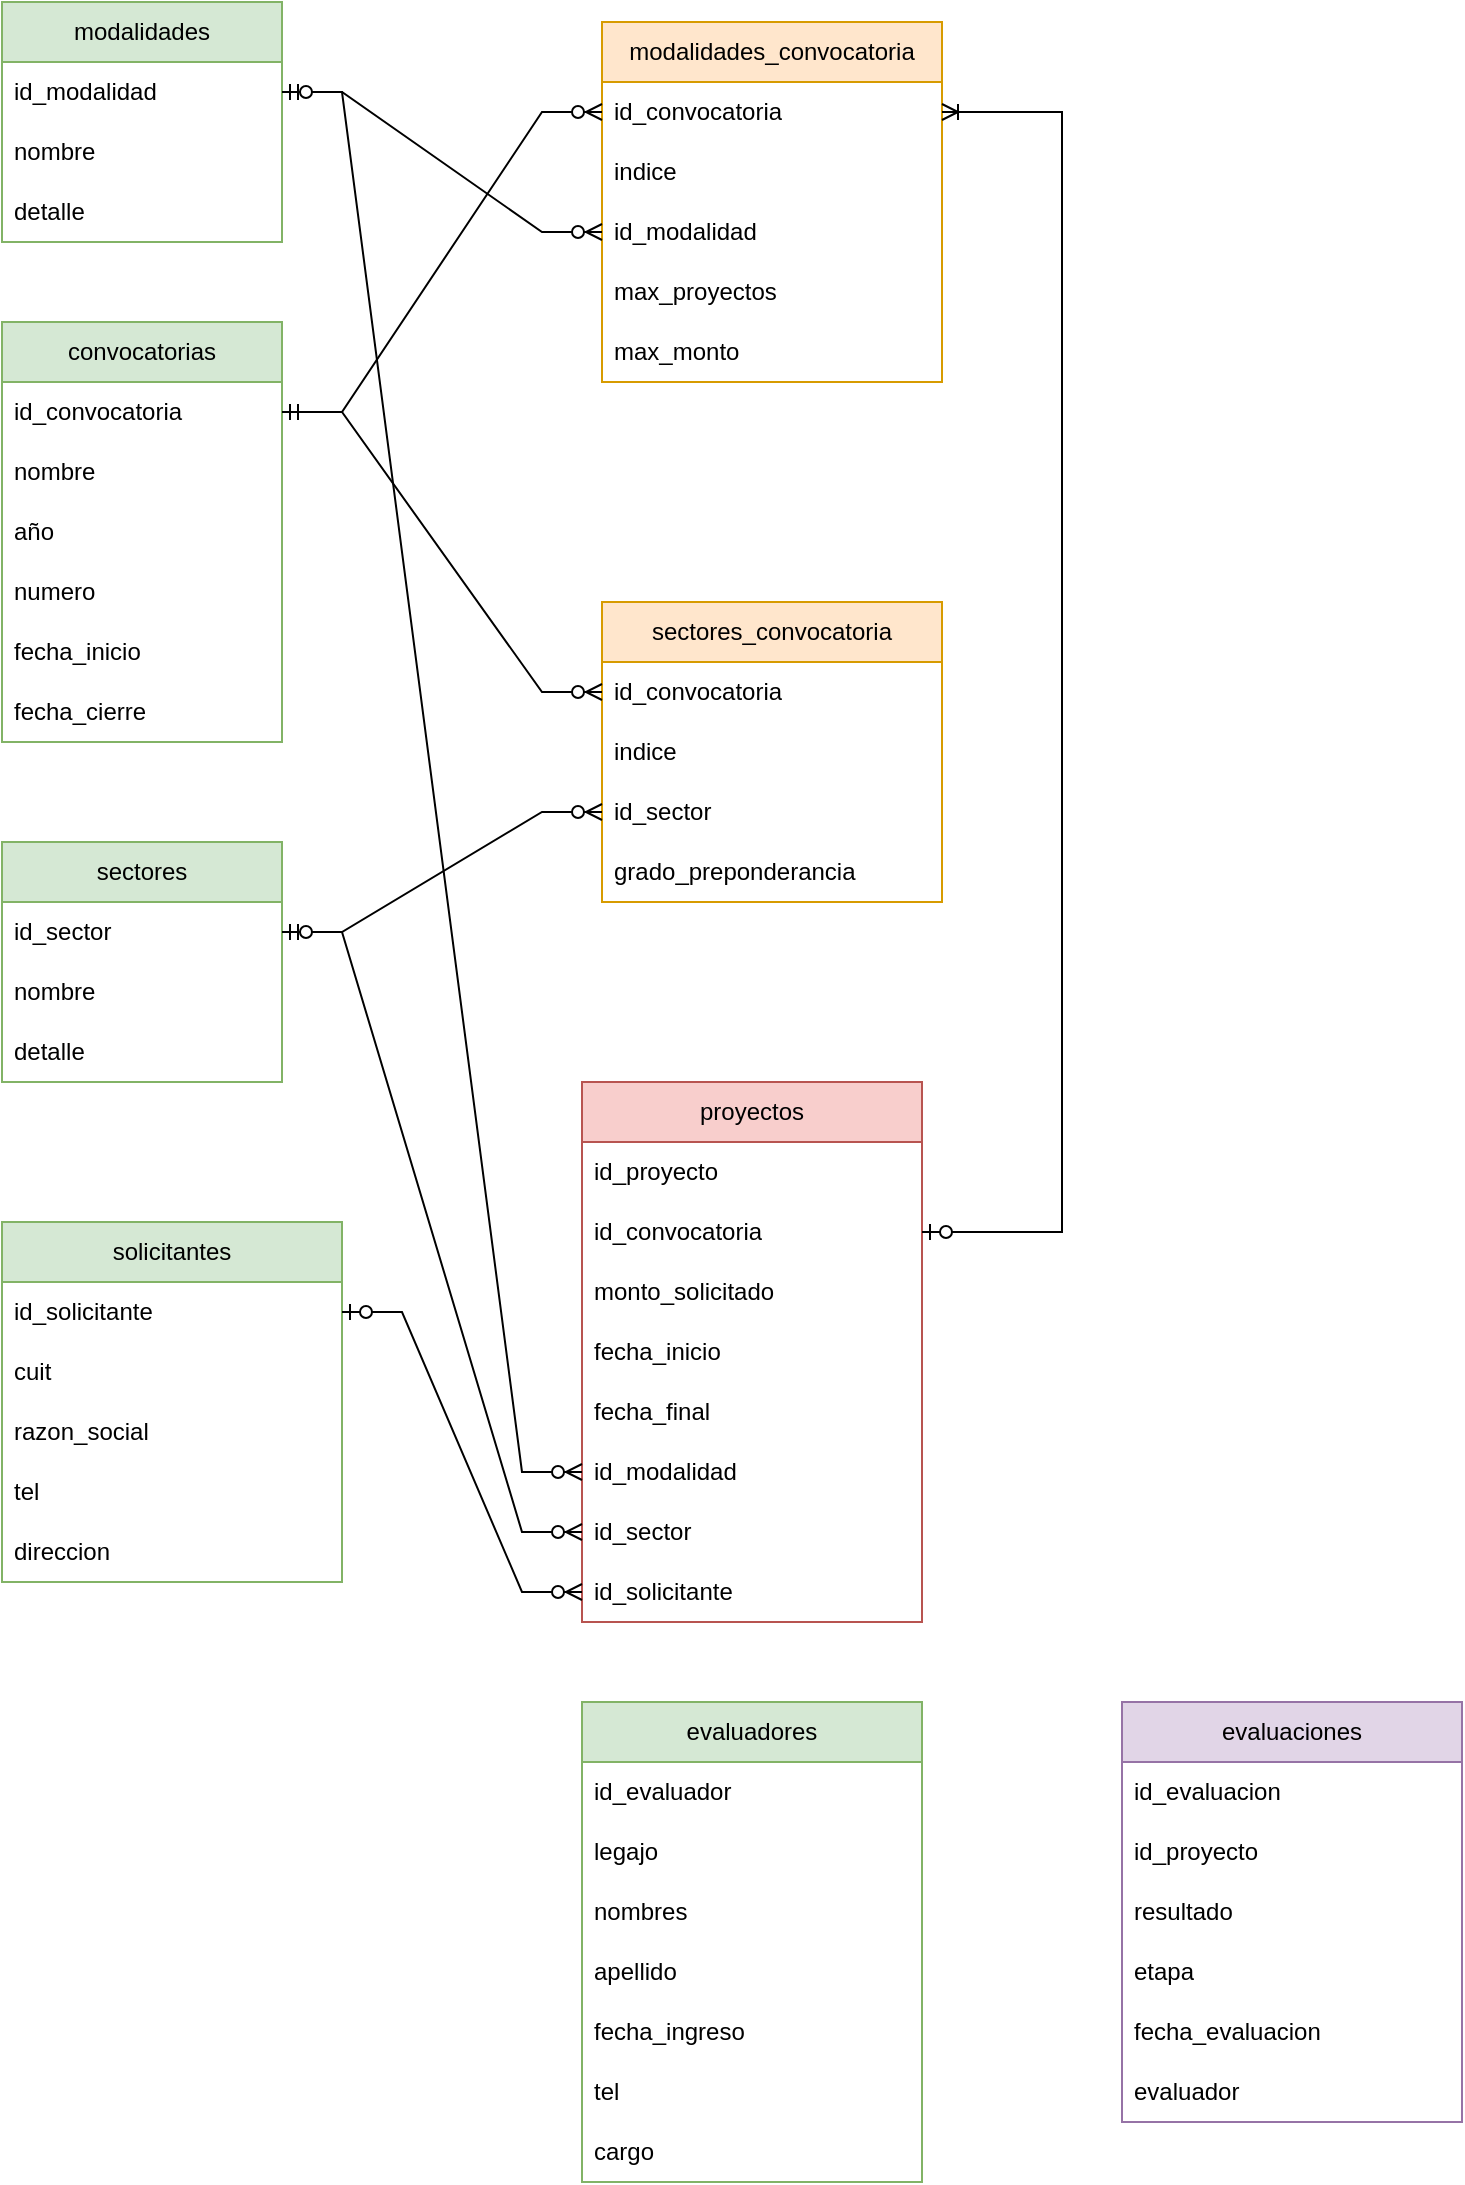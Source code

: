 <mxfile version="21.7.5" type="github">
  <diagram name="Page-1" id="TGvKSYImCx5xTylMbdM7">
    <mxGraphModel dx="617" dy="603" grid="1" gridSize="10" guides="1" tooltips="1" connect="1" arrows="1" fold="1" page="1" pageScale="1" pageWidth="850" pageHeight="1100" math="0" shadow="0">
      <root>
        <mxCell id="0" />
        <mxCell id="1" parent="0" />
        <mxCell id="sWR7gCLuH0K2qVH5U-p6-1" value="convocatorias" style="swimlane;fontStyle=0;childLayout=stackLayout;horizontal=1;startSize=30;horizontalStack=0;resizeParent=1;resizeParentMax=0;resizeLast=0;collapsible=1;marginBottom=0;whiteSpace=wrap;html=1;fillColor=#d5e8d4;strokeColor=#82b366;" vertex="1" parent="1">
          <mxGeometry x="20" y="180" width="140" height="210" as="geometry" />
        </mxCell>
        <mxCell id="sWR7gCLuH0K2qVH5U-p6-2" value="id_convocatoria&lt;span style=&quot;white-space: pre;&quot;&gt;&#x9;&lt;/span&gt;" style="text;strokeColor=none;fillColor=none;align=left;verticalAlign=middle;spacingLeft=4;spacingRight=4;overflow=hidden;points=[[0,0.5],[1,0.5]];portConstraint=eastwest;rotatable=0;whiteSpace=wrap;html=1;" vertex="1" parent="sWR7gCLuH0K2qVH5U-p6-1">
          <mxGeometry y="30" width="140" height="30" as="geometry" />
        </mxCell>
        <mxCell id="sWR7gCLuH0K2qVH5U-p6-15" value="nombre" style="text;strokeColor=none;fillColor=none;align=left;verticalAlign=middle;spacingLeft=4;spacingRight=4;overflow=hidden;points=[[0,0.5],[1,0.5]];portConstraint=eastwest;rotatable=0;whiteSpace=wrap;html=1;" vertex="1" parent="sWR7gCLuH0K2qVH5U-p6-1">
          <mxGeometry y="60" width="140" height="30" as="geometry" />
        </mxCell>
        <mxCell id="sWR7gCLuH0K2qVH5U-p6-3" value="año" style="text;strokeColor=none;fillColor=none;align=left;verticalAlign=middle;spacingLeft=4;spacingRight=4;overflow=hidden;points=[[0,0.5],[1,0.5]];portConstraint=eastwest;rotatable=0;whiteSpace=wrap;html=1;" vertex="1" parent="sWR7gCLuH0K2qVH5U-p6-1">
          <mxGeometry y="90" width="140" height="30" as="geometry" />
        </mxCell>
        <mxCell id="sWR7gCLuH0K2qVH5U-p6-4" value="&lt;div&gt;numero&lt;/div&gt;" style="text;strokeColor=none;fillColor=none;align=left;verticalAlign=middle;spacingLeft=4;spacingRight=4;overflow=hidden;points=[[0,0.5],[1,0.5]];portConstraint=eastwest;rotatable=0;whiteSpace=wrap;html=1;" vertex="1" parent="sWR7gCLuH0K2qVH5U-p6-1">
          <mxGeometry y="120" width="140" height="30" as="geometry" />
        </mxCell>
        <mxCell id="sWR7gCLuH0K2qVH5U-p6-13" value="fecha_inicio" style="text;strokeColor=none;fillColor=none;align=left;verticalAlign=middle;spacingLeft=4;spacingRight=4;overflow=hidden;points=[[0,0.5],[1,0.5]];portConstraint=eastwest;rotatable=0;whiteSpace=wrap;html=1;" vertex="1" parent="sWR7gCLuH0K2qVH5U-p6-1">
          <mxGeometry y="150" width="140" height="30" as="geometry" />
        </mxCell>
        <mxCell id="sWR7gCLuH0K2qVH5U-p6-14" value="&lt;div&gt;fecha_cierre&lt;/div&gt;" style="text;strokeColor=none;fillColor=none;align=left;verticalAlign=middle;spacingLeft=4;spacingRight=4;overflow=hidden;points=[[0,0.5],[1,0.5]];portConstraint=eastwest;rotatable=0;whiteSpace=wrap;html=1;" vertex="1" parent="sWR7gCLuH0K2qVH5U-p6-1">
          <mxGeometry y="180" width="140" height="30" as="geometry" />
        </mxCell>
        <mxCell id="sWR7gCLuH0K2qVH5U-p6-5" value="modalidades" style="swimlane;fontStyle=0;childLayout=stackLayout;horizontal=1;startSize=30;horizontalStack=0;resizeParent=1;resizeParentMax=0;resizeLast=0;collapsible=1;marginBottom=0;whiteSpace=wrap;html=1;fillColor=#d5e8d4;strokeColor=#82b366;" vertex="1" parent="1">
          <mxGeometry x="20" y="20" width="140" height="120" as="geometry" />
        </mxCell>
        <mxCell id="sWR7gCLuH0K2qVH5U-p6-6" value="id_modalidad" style="text;strokeColor=none;fillColor=none;align=left;verticalAlign=middle;spacingLeft=4;spacingRight=4;overflow=hidden;points=[[0,0.5],[1,0.5]];portConstraint=eastwest;rotatable=0;whiteSpace=wrap;html=1;" vertex="1" parent="sWR7gCLuH0K2qVH5U-p6-5">
          <mxGeometry y="30" width="140" height="30" as="geometry" />
        </mxCell>
        <mxCell id="sWR7gCLuH0K2qVH5U-p6-7" value="nombre" style="text;strokeColor=none;fillColor=none;align=left;verticalAlign=middle;spacingLeft=4;spacingRight=4;overflow=hidden;points=[[0,0.5],[1,0.5]];portConstraint=eastwest;rotatable=0;whiteSpace=wrap;html=1;" vertex="1" parent="sWR7gCLuH0K2qVH5U-p6-5">
          <mxGeometry y="60" width="140" height="30" as="geometry" />
        </mxCell>
        <mxCell id="sWR7gCLuH0K2qVH5U-p6-8" value="detalle" style="text;strokeColor=none;fillColor=none;align=left;verticalAlign=middle;spacingLeft=4;spacingRight=4;overflow=hidden;points=[[0,0.5],[1,0.5]];portConstraint=eastwest;rotatable=0;whiteSpace=wrap;html=1;" vertex="1" parent="sWR7gCLuH0K2qVH5U-p6-5">
          <mxGeometry y="90" width="140" height="30" as="geometry" />
        </mxCell>
        <mxCell id="sWR7gCLuH0K2qVH5U-p6-9" value="sectores" style="swimlane;fontStyle=0;childLayout=stackLayout;horizontal=1;startSize=30;horizontalStack=0;resizeParent=1;resizeParentMax=0;resizeLast=0;collapsible=1;marginBottom=0;whiteSpace=wrap;html=1;fillColor=#d5e8d4;strokeColor=#82b366;" vertex="1" parent="1">
          <mxGeometry x="20" y="440" width="140" height="120" as="geometry" />
        </mxCell>
        <mxCell id="sWR7gCLuH0K2qVH5U-p6-10" value="id_sector" style="text;strokeColor=none;fillColor=none;align=left;verticalAlign=middle;spacingLeft=4;spacingRight=4;overflow=hidden;points=[[0,0.5],[1,0.5]];portConstraint=eastwest;rotatable=0;whiteSpace=wrap;html=1;" vertex="1" parent="sWR7gCLuH0K2qVH5U-p6-9">
          <mxGeometry y="30" width="140" height="30" as="geometry" />
        </mxCell>
        <mxCell id="sWR7gCLuH0K2qVH5U-p6-11" value="nombre" style="text;strokeColor=none;fillColor=none;align=left;verticalAlign=middle;spacingLeft=4;spacingRight=4;overflow=hidden;points=[[0,0.5],[1,0.5]];portConstraint=eastwest;rotatable=0;whiteSpace=wrap;html=1;" vertex="1" parent="sWR7gCLuH0K2qVH5U-p6-9">
          <mxGeometry y="60" width="140" height="30" as="geometry" />
        </mxCell>
        <mxCell id="sWR7gCLuH0K2qVH5U-p6-12" value="detalle" style="text;strokeColor=none;fillColor=none;align=left;verticalAlign=middle;spacingLeft=4;spacingRight=4;overflow=hidden;points=[[0,0.5],[1,0.5]];portConstraint=eastwest;rotatable=0;whiteSpace=wrap;html=1;" vertex="1" parent="sWR7gCLuH0K2qVH5U-p6-9">
          <mxGeometry y="90" width="140" height="30" as="geometry" />
        </mxCell>
        <mxCell id="sWR7gCLuH0K2qVH5U-p6-17" value="modalidades_convocatoria" style="swimlane;fontStyle=0;childLayout=stackLayout;horizontal=1;startSize=30;horizontalStack=0;resizeParent=1;resizeParentMax=0;resizeLast=0;collapsible=1;marginBottom=0;whiteSpace=wrap;html=1;fillColor=#ffe6cc;strokeColor=#d79b00;" vertex="1" parent="1">
          <mxGeometry x="320" y="30" width="170" height="180" as="geometry" />
        </mxCell>
        <mxCell id="sWR7gCLuH0K2qVH5U-p6-18" value="id_convocatoria" style="text;strokeColor=none;fillColor=none;align=left;verticalAlign=middle;spacingLeft=4;spacingRight=4;overflow=hidden;points=[[0,0.5],[1,0.5]];portConstraint=eastwest;rotatable=0;whiteSpace=wrap;html=1;" vertex="1" parent="sWR7gCLuH0K2qVH5U-p6-17">
          <mxGeometry y="30" width="170" height="30" as="geometry" />
        </mxCell>
        <mxCell id="sWR7gCLuH0K2qVH5U-p6-19" value="indice" style="text;strokeColor=none;fillColor=none;align=left;verticalAlign=middle;spacingLeft=4;spacingRight=4;overflow=hidden;points=[[0,0.5],[1,0.5]];portConstraint=eastwest;rotatable=0;whiteSpace=wrap;html=1;" vertex="1" parent="sWR7gCLuH0K2qVH5U-p6-17">
          <mxGeometry y="60" width="170" height="30" as="geometry" />
        </mxCell>
        <mxCell id="sWR7gCLuH0K2qVH5U-p6-20" value="id_modalidad" style="text;strokeColor=none;fillColor=none;align=left;verticalAlign=middle;spacingLeft=4;spacingRight=4;overflow=hidden;points=[[0,0.5],[1,0.5]];portConstraint=eastwest;rotatable=0;whiteSpace=wrap;html=1;" vertex="1" parent="sWR7gCLuH0K2qVH5U-p6-17">
          <mxGeometry y="90" width="170" height="30" as="geometry" />
        </mxCell>
        <mxCell id="sWR7gCLuH0K2qVH5U-p6-21" value="max_proyectos" style="text;strokeColor=none;fillColor=none;align=left;verticalAlign=middle;spacingLeft=4;spacingRight=4;overflow=hidden;points=[[0,0.5],[1,0.5]];portConstraint=eastwest;rotatable=0;whiteSpace=wrap;html=1;" vertex="1" parent="sWR7gCLuH0K2qVH5U-p6-17">
          <mxGeometry y="120" width="170" height="30" as="geometry" />
        </mxCell>
        <mxCell id="sWR7gCLuH0K2qVH5U-p6-22" value="max_monto" style="text;strokeColor=none;fillColor=none;align=left;verticalAlign=middle;spacingLeft=4;spacingRight=4;overflow=hidden;points=[[0,0.5],[1,0.5]];portConstraint=eastwest;rotatable=0;whiteSpace=wrap;html=1;" vertex="1" parent="sWR7gCLuH0K2qVH5U-p6-17">
          <mxGeometry y="150" width="170" height="30" as="geometry" />
        </mxCell>
        <mxCell id="sWR7gCLuH0K2qVH5U-p6-23" value="sectores_convocatoria" style="swimlane;fontStyle=0;childLayout=stackLayout;horizontal=1;startSize=30;horizontalStack=0;resizeParent=1;resizeParentMax=0;resizeLast=0;collapsible=1;marginBottom=0;whiteSpace=wrap;html=1;fillColor=#ffe6cc;strokeColor=#d79b00;" vertex="1" parent="1">
          <mxGeometry x="320" y="320" width="170" height="150" as="geometry" />
        </mxCell>
        <mxCell id="sWR7gCLuH0K2qVH5U-p6-24" value="id_convocatoria" style="text;strokeColor=none;fillColor=none;align=left;verticalAlign=middle;spacingLeft=4;spacingRight=4;overflow=hidden;points=[[0,0.5],[1,0.5]];portConstraint=eastwest;rotatable=0;whiteSpace=wrap;html=1;" vertex="1" parent="sWR7gCLuH0K2qVH5U-p6-23">
          <mxGeometry y="30" width="170" height="30" as="geometry" />
        </mxCell>
        <mxCell id="sWR7gCLuH0K2qVH5U-p6-25" value="indice" style="text;strokeColor=none;fillColor=none;align=left;verticalAlign=middle;spacingLeft=4;spacingRight=4;overflow=hidden;points=[[0,0.5],[1,0.5]];portConstraint=eastwest;rotatable=0;whiteSpace=wrap;html=1;" vertex="1" parent="sWR7gCLuH0K2qVH5U-p6-23">
          <mxGeometry y="60" width="170" height="30" as="geometry" />
        </mxCell>
        <mxCell id="sWR7gCLuH0K2qVH5U-p6-26" value="id_sector" style="text;strokeColor=none;fillColor=none;align=left;verticalAlign=middle;spacingLeft=4;spacingRight=4;overflow=hidden;points=[[0,0.5],[1,0.5]];portConstraint=eastwest;rotatable=0;whiteSpace=wrap;html=1;" vertex="1" parent="sWR7gCLuH0K2qVH5U-p6-23">
          <mxGeometry y="90" width="170" height="30" as="geometry" />
        </mxCell>
        <mxCell id="sWR7gCLuH0K2qVH5U-p6-27" value="grado_preponderancia" style="text;strokeColor=none;fillColor=none;align=left;verticalAlign=middle;spacingLeft=4;spacingRight=4;overflow=hidden;points=[[0,0.5],[1,0.5]];portConstraint=eastwest;rotatable=0;whiteSpace=wrap;html=1;" vertex="1" parent="sWR7gCLuH0K2qVH5U-p6-23">
          <mxGeometry y="120" width="170" height="30" as="geometry" />
        </mxCell>
        <mxCell id="sWR7gCLuH0K2qVH5U-p6-29" value="" style="edgeStyle=entityRelationEdgeStyle;fontSize=12;html=1;endArrow=ERzeroToMany;startArrow=ERmandOne;rounded=0;exitX=1;exitY=0.5;exitDx=0;exitDy=0;entryX=0;entryY=0.5;entryDx=0;entryDy=0;" edge="1" parent="1" source="sWR7gCLuH0K2qVH5U-p6-6" target="sWR7gCLuH0K2qVH5U-p6-20">
          <mxGeometry width="100" height="100" relative="1" as="geometry">
            <mxPoint x="270" y="370" as="sourcePoint" />
            <mxPoint x="370" y="270" as="targetPoint" />
          </mxGeometry>
        </mxCell>
        <mxCell id="sWR7gCLuH0K2qVH5U-p6-30" value="" style="edgeStyle=entityRelationEdgeStyle;fontSize=12;html=1;endArrow=ERzeroToMany;startArrow=ERmandOne;rounded=0;exitX=1;exitY=0.5;exitDx=0;exitDy=0;entryX=0;entryY=0.5;entryDx=0;entryDy=0;" edge="1" parent="1" source="sWR7gCLuH0K2qVH5U-p6-10" target="sWR7gCLuH0K2qVH5U-p6-26">
          <mxGeometry width="100" height="100" relative="1" as="geometry">
            <mxPoint x="170" y="480" as="sourcePoint" />
            <mxPoint x="370" y="270" as="targetPoint" />
          </mxGeometry>
        </mxCell>
        <mxCell id="sWR7gCLuH0K2qVH5U-p6-31" value="" style="edgeStyle=entityRelationEdgeStyle;fontSize=12;html=1;endArrow=ERzeroToMany;startArrow=ERmandOne;rounded=0;exitX=1;exitY=0.5;exitDx=0;exitDy=0;entryX=0;entryY=0.5;entryDx=0;entryDy=0;" edge="1" parent="1" source="sWR7gCLuH0K2qVH5U-p6-2" target="sWR7gCLuH0K2qVH5U-p6-18">
          <mxGeometry width="100" height="100" relative="1" as="geometry">
            <mxPoint x="270" y="370" as="sourcePoint" />
            <mxPoint x="370" y="270" as="targetPoint" />
          </mxGeometry>
        </mxCell>
        <mxCell id="sWR7gCLuH0K2qVH5U-p6-32" value="" style="edgeStyle=entityRelationEdgeStyle;fontSize=12;html=1;endArrow=ERzeroToMany;startArrow=ERmandOne;rounded=0;exitX=1;exitY=0.5;exitDx=0;exitDy=0;entryX=0;entryY=0.5;entryDx=0;entryDy=0;" edge="1" parent="1" source="sWR7gCLuH0K2qVH5U-p6-2" target="sWR7gCLuH0K2qVH5U-p6-24">
          <mxGeometry width="100" height="100" relative="1" as="geometry">
            <mxPoint x="270" y="370" as="sourcePoint" />
            <mxPoint x="370" y="270" as="targetPoint" />
          </mxGeometry>
        </mxCell>
        <mxCell id="sWR7gCLuH0K2qVH5U-p6-33" value="proyectos" style="swimlane;fontStyle=0;childLayout=stackLayout;horizontal=1;startSize=30;horizontalStack=0;resizeParent=1;resizeParentMax=0;resizeLast=0;collapsible=1;marginBottom=0;whiteSpace=wrap;html=1;fillColor=#f8cecc;strokeColor=#b85450;" vertex="1" parent="1">
          <mxGeometry x="310" y="560" width="170" height="270" as="geometry" />
        </mxCell>
        <mxCell id="sWR7gCLuH0K2qVH5U-p6-34" value="id_proyecto" style="text;strokeColor=none;fillColor=none;align=left;verticalAlign=middle;spacingLeft=4;spacingRight=4;overflow=hidden;points=[[0,0.5],[1,0.5]];portConstraint=eastwest;rotatable=0;whiteSpace=wrap;html=1;" vertex="1" parent="sWR7gCLuH0K2qVH5U-p6-33">
          <mxGeometry y="30" width="170" height="30" as="geometry" />
        </mxCell>
        <mxCell id="sWR7gCLuH0K2qVH5U-p6-35" value="id_convocatoria" style="text;strokeColor=none;fillColor=none;align=left;verticalAlign=middle;spacingLeft=4;spacingRight=4;overflow=hidden;points=[[0,0.5],[1,0.5]];portConstraint=eastwest;rotatable=0;whiteSpace=wrap;html=1;" vertex="1" parent="sWR7gCLuH0K2qVH5U-p6-33">
          <mxGeometry y="60" width="170" height="30" as="geometry" />
        </mxCell>
        <mxCell id="sWR7gCLuH0K2qVH5U-p6-36" value="monto_solicitado" style="text;strokeColor=none;fillColor=none;align=left;verticalAlign=middle;spacingLeft=4;spacingRight=4;overflow=hidden;points=[[0,0.5],[1,0.5]];portConstraint=eastwest;rotatable=0;whiteSpace=wrap;html=1;" vertex="1" parent="sWR7gCLuH0K2qVH5U-p6-33">
          <mxGeometry y="90" width="170" height="30" as="geometry" />
        </mxCell>
        <mxCell id="sWR7gCLuH0K2qVH5U-p6-37" value="fecha_inicio" style="text;strokeColor=none;fillColor=none;align=left;verticalAlign=middle;spacingLeft=4;spacingRight=4;overflow=hidden;points=[[0,0.5],[1,0.5]];portConstraint=eastwest;rotatable=0;whiteSpace=wrap;html=1;" vertex="1" parent="sWR7gCLuH0K2qVH5U-p6-33">
          <mxGeometry y="120" width="170" height="30" as="geometry" />
        </mxCell>
        <mxCell id="sWR7gCLuH0K2qVH5U-p6-38" value="fecha_final" style="text;strokeColor=none;fillColor=none;align=left;verticalAlign=middle;spacingLeft=4;spacingRight=4;overflow=hidden;points=[[0,0.5],[1,0.5]];portConstraint=eastwest;rotatable=0;whiteSpace=wrap;html=1;" vertex="1" parent="sWR7gCLuH0K2qVH5U-p6-33">
          <mxGeometry y="150" width="170" height="30" as="geometry" />
        </mxCell>
        <mxCell id="sWR7gCLuH0K2qVH5U-p6-39" value="id_modalidad" style="text;strokeColor=none;fillColor=none;align=left;verticalAlign=middle;spacingLeft=4;spacingRight=4;overflow=hidden;points=[[0,0.5],[1,0.5]];portConstraint=eastwest;rotatable=0;whiteSpace=wrap;html=1;" vertex="1" parent="sWR7gCLuH0K2qVH5U-p6-33">
          <mxGeometry y="180" width="170" height="30" as="geometry" />
        </mxCell>
        <mxCell id="sWR7gCLuH0K2qVH5U-p6-40" value="id_sector" style="text;strokeColor=none;fillColor=none;align=left;verticalAlign=middle;spacingLeft=4;spacingRight=4;overflow=hidden;points=[[0,0.5],[1,0.5]];portConstraint=eastwest;rotatable=0;whiteSpace=wrap;html=1;" vertex="1" parent="sWR7gCLuH0K2qVH5U-p6-33">
          <mxGeometry y="210" width="170" height="30" as="geometry" />
        </mxCell>
        <mxCell id="sWR7gCLuH0K2qVH5U-p6-41" value="id_solicitante" style="text;strokeColor=none;fillColor=none;align=left;verticalAlign=middle;spacingLeft=4;spacingRight=4;overflow=hidden;points=[[0,0.5],[1,0.5]];portConstraint=eastwest;rotatable=0;whiteSpace=wrap;html=1;" vertex="1" parent="sWR7gCLuH0K2qVH5U-p6-33">
          <mxGeometry y="240" width="170" height="30" as="geometry" />
        </mxCell>
        <mxCell id="sWR7gCLuH0K2qVH5U-p6-42" value="solicitantes" style="swimlane;fontStyle=0;childLayout=stackLayout;horizontal=1;startSize=30;horizontalStack=0;resizeParent=1;resizeParentMax=0;resizeLast=0;collapsible=1;marginBottom=0;whiteSpace=wrap;html=1;fillColor=#d5e8d4;strokeColor=#82b366;" vertex="1" parent="1">
          <mxGeometry x="20" y="630" width="170" height="180" as="geometry" />
        </mxCell>
        <mxCell id="sWR7gCLuH0K2qVH5U-p6-43" value="id_solicitante" style="text;strokeColor=none;fillColor=none;align=left;verticalAlign=middle;spacingLeft=4;spacingRight=4;overflow=hidden;points=[[0,0.5],[1,0.5]];portConstraint=eastwest;rotatable=0;whiteSpace=wrap;html=1;" vertex="1" parent="sWR7gCLuH0K2qVH5U-p6-42">
          <mxGeometry y="30" width="170" height="30" as="geometry" />
        </mxCell>
        <mxCell id="sWR7gCLuH0K2qVH5U-p6-44" value="cuit" style="text;strokeColor=none;fillColor=none;align=left;verticalAlign=middle;spacingLeft=4;spacingRight=4;overflow=hidden;points=[[0,0.5],[1,0.5]];portConstraint=eastwest;rotatable=0;whiteSpace=wrap;html=1;" vertex="1" parent="sWR7gCLuH0K2qVH5U-p6-42">
          <mxGeometry y="60" width="170" height="30" as="geometry" />
        </mxCell>
        <mxCell id="sWR7gCLuH0K2qVH5U-p6-45" value="razon_social" style="text;strokeColor=none;fillColor=none;align=left;verticalAlign=middle;spacingLeft=4;spacingRight=4;overflow=hidden;points=[[0,0.5],[1,0.5]];portConstraint=eastwest;rotatable=0;whiteSpace=wrap;html=1;" vertex="1" parent="sWR7gCLuH0K2qVH5U-p6-42">
          <mxGeometry y="90" width="170" height="30" as="geometry" />
        </mxCell>
        <mxCell id="sWR7gCLuH0K2qVH5U-p6-46" value="tel" style="text;strokeColor=none;fillColor=none;align=left;verticalAlign=middle;spacingLeft=4;spacingRight=4;overflow=hidden;points=[[0,0.5],[1,0.5]];portConstraint=eastwest;rotatable=0;whiteSpace=wrap;html=1;" vertex="1" parent="sWR7gCLuH0K2qVH5U-p6-42">
          <mxGeometry y="120" width="170" height="30" as="geometry" />
        </mxCell>
        <mxCell id="sWR7gCLuH0K2qVH5U-p6-47" value="direccion" style="text;strokeColor=none;fillColor=none;align=left;verticalAlign=middle;spacingLeft=4;spacingRight=4;overflow=hidden;points=[[0,0.5],[1,0.5]];portConstraint=eastwest;rotatable=0;whiteSpace=wrap;html=1;" vertex="1" parent="sWR7gCLuH0K2qVH5U-p6-42">
          <mxGeometry y="150" width="170" height="30" as="geometry" />
        </mxCell>
        <mxCell id="sWR7gCLuH0K2qVH5U-p6-48" value="" style="edgeStyle=entityRelationEdgeStyle;fontSize=12;html=1;endArrow=ERzeroToMany;startArrow=ERzeroToOne;rounded=0;exitX=1;exitY=0.5;exitDx=0;exitDy=0;entryX=0;entryY=0.5;entryDx=0;entryDy=0;" edge="1" parent="1" source="sWR7gCLuH0K2qVH5U-p6-43" target="sWR7gCLuH0K2qVH5U-p6-41">
          <mxGeometry width="100" height="100" relative="1" as="geometry">
            <mxPoint x="190" y="700" as="sourcePoint" />
            <mxPoint x="290" y="600" as="targetPoint" />
          </mxGeometry>
        </mxCell>
        <mxCell id="sWR7gCLuH0K2qVH5U-p6-49" value="" style="edgeStyle=elbowEdgeStyle;fontSize=12;html=1;endArrow=ERoneToMany;startArrow=ERzeroToOne;rounded=0;exitX=1;exitY=0.5;exitDx=0;exitDy=0;entryX=1;entryY=0.25;entryDx=0;entryDy=0;" edge="1" parent="1" source="sWR7gCLuH0K2qVH5U-p6-35" target="sWR7gCLuH0K2qVH5U-p6-17">
          <mxGeometry width="100" height="100" relative="1" as="geometry">
            <mxPoint x="520" y="530" as="sourcePoint" />
            <mxPoint x="520" y="220" as="targetPoint" />
            <Array as="points">
              <mxPoint x="550" y="490" />
            </Array>
          </mxGeometry>
        </mxCell>
        <mxCell id="sWR7gCLuH0K2qVH5U-p6-50" value="" style="edgeStyle=entityRelationEdgeStyle;fontSize=12;html=1;endArrow=ERzeroToMany;startArrow=ERzeroToOne;rounded=0;exitX=1;exitY=0.5;exitDx=0;exitDy=0;entryX=0;entryY=0.5;entryDx=0;entryDy=0;" edge="1" parent="1" source="sWR7gCLuH0K2qVH5U-p6-10" target="sWR7gCLuH0K2qVH5U-p6-40">
          <mxGeometry width="100" height="100" relative="1" as="geometry">
            <mxPoint x="220" y="640" as="sourcePoint" />
            <mxPoint x="320" y="540" as="targetPoint" />
          </mxGeometry>
        </mxCell>
        <mxCell id="sWR7gCLuH0K2qVH5U-p6-51" value="" style="edgeStyle=entityRelationEdgeStyle;fontSize=12;html=1;endArrow=ERzeroToMany;startArrow=ERzeroToOne;rounded=0;exitX=1;exitY=0.5;exitDx=0;exitDy=0;entryX=0;entryY=0.5;entryDx=0;entryDy=0;" edge="1" parent="1" source="sWR7gCLuH0K2qVH5U-p6-6" target="sWR7gCLuH0K2qVH5U-p6-39">
          <mxGeometry width="100" height="100" relative="1" as="geometry">
            <mxPoint x="220" y="640" as="sourcePoint" />
            <mxPoint x="320" y="540" as="targetPoint" />
          </mxGeometry>
        </mxCell>
        <mxCell id="sWR7gCLuH0K2qVH5U-p6-52" value="&lt;div&gt;evaluadores&lt;/div&gt;" style="swimlane;fontStyle=0;childLayout=stackLayout;horizontal=1;startSize=30;horizontalStack=0;resizeParent=1;resizeParentMax=0;resizeLast=0;collapsible=1;marginBottom=0;whiteSpace=wrap;html=1;fillColor=#d5e8d4;strokeColor=#82b366;" vertex="1" parent="1">
          <mxGeometry x="310" y="870" width="170" height="240" as="geometry" />
        </mxCell>
        <mxCell id="sWR7gCLuH0K2qVH5U-p6-53" value="id_evaluador" style="text;strokeColor=none;fillColor=none;align=left;verticalAlign=middle;spacingLeft=4;spacingRight=4;overflow=hidden;points=[[0,0.5],[1,0.5]];portConstraint=eastwest;rotatable=0;whiteSpace=wrap;html=1;" vertex="1" parent="sWR7gCLuH0K2qVH5U-p6-52">
          <mxGeometry y="30" width="170" height="30" as="geometry" />
        </mxCell>
        <mxCell id="sWR7gCLuH0K2qVH5U-p6-54" value="legajo" style="text;strokeColor=none;fillColor=none;align=left;verticalAlign=middle;spacingLeft=4;spacingRight=4;overflow=hidden;points=[[0,0.5],[1,0.5]];portConstraint=eastwest;rotatable=0;whiteSpace=wrap;html=1;" vertex="1" parent="sWR7gCLuH0K2qVH5U-p6-52">
          <mxGeometry y="60" width="170" height="30" as="geometry" />
        </mxCell>
        <mxCell id="sWR7gCLuH0K2qVH5U-p6-55" value="nombres" style="text;strokeColor=none;fillColor=none;align=left;verticalAlign=middle;spacingLeft=4;spacingRight=4;overflow=hidden;points=[[0,0.5],[1,0.5]];portConstraint=eastwest;rotatable=0;whiteSpace=wrap;html=1;" vertex="1" parent="sWR7gCLuH0K2qVH5U-p6-52">
          <mxGeometry y="90" width="170" height="30" as="geometry" />
        </mxCell>
        <mxCell id="sWR7gCLuH0K2qVH5U-p6-56" value="apellido" style="text;strokeColor=none;fillColor=none;align=left;verticalAlign=middle;spacingLeft=4;spacingRight=4;overflow=hidden;points=[[0,0.5],[1,0.5]];portConstraint=eastwest;rotatable=0;whiteSpace=wrap;html=1;" vertex="1" parent="sWR7gCLuH0K2qVH5U-p6-52">
          <mxGeometry y="120" width="170" height="30" as="geometry" />
        </mxCell>
        <mxCell id="sWR7gCLuH0K2qVH5U-p6-57" value="fecha_ingreso" style="text;strokeColor=none;fillColor=none;align=left;verticalAlign=middle;spacingLeft=4;spacingRight=4;overflow=hidden;points=[[0,0.5],[1,0.5]];portConstraint=eastwest;rotatable=0;whiteSpace=wrap;html=1;" vertex="1" parent="sWR7gCLuH0K2qVH5U-p6-52">
          <mxGeometry y="150" width="170" height="30" as="geometry" />
        </mxCell>
        <mxCell id="sWR7gCLuH0K2qVH5U-p6-58" value="tel" style="text;strokeColor=none;fillColor=none;align=left;verticalAlign=middle;spacingLeft=4;spacingRight=4;overflow=hidden;points=[[0,0.5],[1,0.5]];portConstraint=eastwest;rotatable=0;whiteSpace=wrap;html=1;" vertex="1" parent="sWR7gCLuH0K2qVH5U-p6-52">
          <mxGeometry y="180" width="170" height="30" as="geometry" />
        </mxCell>
        <mxCell id="sWR7gCLuH0K2qVH5U-p6-59" value="cargo" style="text;strokeColor=none;fillColor=none;align=left;verticalAlign=middle;spacingLeft=4;spacingRight=4;overflow=hidden;points=[[0,0.5],[1,0.5]];portConstraint=eastwest;rotatable=0;whiteSpace=wrap;html=1;" vertex="1" parent="sWR7gCLuH0K2qVH5U-p6-52">
          <mxGeometry y="210" width="170" height="30" as="geometry" />
        </mxCell>
        <mxCell id="sWR7gCLuH0K2qVH5U-p6-60" value="evaluaciones" style="swimlane;fontStyle=0;childLayout=stackLayout;horizontal=1;startSize=30;horizontalStack=0;resizeParent=1;resizeParentMax=0;resizeLast=0;collapsible=1;marginBottom=0;whiteSpace=wrap;html=1;fillColor=#e1d5e7;strokeColor=#9673a6;" vertex="1" parent="1">
          <mxGeometry x="580" y="870" width="170" height="210" as="geometry" />
        </mxCell>
        <mxCell id="sWR7gCLuH0K2qVH5U-p6-61" value="id_evaluacion" style="text;strokeColor=none;fillColor=none;align=left;verticalAlign=middle;spacingLeft=4;spacingRight=4;overflow=hidden;points=[[0,0.5],[1,0.5]];portConstraint=eastwest;rotatable=0;whiteSpace=wrap;html=1;" vertex="1" parent="sWR7gCLuH0K2qVH5U-p6-60">
          <mxGeometry y="30" width="170" height="30" as="geometry" />
        </mxCell>
        <mxCell id="sWR7gCLuH0K2qVH5U-p6-62" value="id_proyecto" style="text;strokeColor=none;fillColor=none;align=left;verticalAlign=middle;spacingLeft=4;spacingRight=4;overflow=hidden;points=[[0,0.5],[1,0.5]];portConstraint=eastwest;rotatable=0;whiteSpace=wrap;html=1;" vertex="1" parent="sWR7gCLuH0K2qVH5U-p6-60">
          <mxGeometry y="60" width="170" height="30" as="geometry" />
        </mxCell>
        <mxCell id="sWR7gCLuH0K2qVH5U-p6-63" value="resultado" style="text;strokeColor=none;fillColor=none;align=left;verticalAlign=middle;spacingLeft=4;spacingRight=4;overflow=hidden;points=[[0,0.5],[1,0.5]];portConstraint=eastwest;rotatable=0;whiteSpace=wrap;html=1;" vertex="1" parent="sWR7gCLuH0K2qVH5U-p6-60">
          <mxGeometry y="90" width="170" height="30" as="geometry" />
        </mxCell>
        <mxCell id="sWR7gCLuH0K2qVH5U-p6-64" value="etapa" style="text;strokeColor=none;fillColor=none;align=left;verticalAlign=middle;spacingLeft=4;spacingRight=4;overflow=hidden;points=[[0,0.5],[1,0.5]];portConstraint=eastwest;rotatable=0;whiteSpace=wrap;html=1;" vertex="1" parent="sWR7gCLuH0K2qVH5U-p6-60">
          <mxGeometry y="120" width="170" height="30" as="geometry" />
        </mxCell>
        <mxCell id="sWR7gCLuH0K2qVH5U-p6-65" value="fecha_evaluacion" style="text;strokeColor=none;fillColor=none;align=left;verticalAlign=middle;spacingLeft=4;spacingRight=4;overflow=hidden;points=[[0,0.5],[1,0.5]];portConstraint=eastwest;rotatable=0;whiteSpace=wrap;html=1;" vertex="1" parent="sWR7gCLuH0K2qVH5U-p6-60">
          <mxGeometry y="150" width="170" height="30" as="geometry" />
        </mxCell>
        <mxCell id="sWR7gCLuH0K2qVH5U-p6-66" value="evaluador" style="text;strokeColor=none;fillColor=none;align=left;verticalAlign=middle;spacingLeft=4;spacingRight=4;overflow=hidden;points=[[0,0.5],[1,0.5]];portConstraint=eastwest;rotatable=0;whiteSpace=wrap;html=1;" vertex="1" parent="sWR7gCLuH0K2qVH5U-p6-60">
          <mxGeometry y="180" width="170" height="30" as="geometry" />
        </mxCell>
      </root>
    </mxGraphModel>
  </diagram>
</mxfile>

